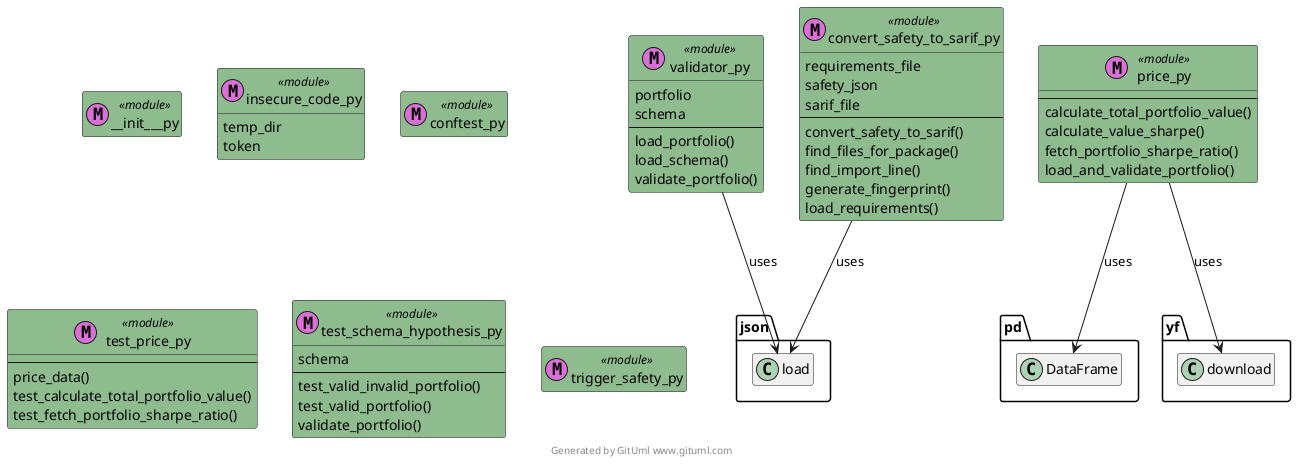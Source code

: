 @startuml
class __init___py <<module>> << (M,orchid) >> #DarkSeaGreen {
}
class validator_py <<module>> << (M,orchid) >> #DarkSeaGreen {
    portfolio
    schema
    ---
    load_portfolio()
    load_schema()
    validate_portfolio()
}

validator_py --> json.load : uses
class __init___py <<module>> << (M,orchid) >> #DarkSeaGreen {
}
class price_py <<module>> << (M,orchid) >> #DarkSeaGreen {
    ---
    calculate_total_portfolio_value()
    calculate_value_sharpe()
    fetch_portfolio_sharpe_ratio()
    load_and_validate_portfolio()
}

price_py --> pd.DataFrame : uses
price_py --> yf.download : uses
class insecure_code_py <<module>> << (M,orchid) >> #DarkSeaGreen {
    temp_dir
    token
}
class conftest_py <<module>> << (M,orchid) >> #DarkSeaGreen {
}
class test_price_py <<module>> << (M,orchid) >> #DarkSeaGreen {
    ---
    price_data()
    test_calculate_total_portfolio_value()
    test_fetch_portfolio_sharpe_ratio()
}
class test_schema_hypothesis_py <<module>> << (M,orchid) >> #DarkSeaGreen {
    schema
    ---
    test_valid_invalid_portfolio()
    test_valid_portfolio()
    validate_portfolio()
}
class convert_safety_to_sarif_py <<module>> << (M,orchid) >> #DarkSeaGreen {
    requirements_file
    safety_json
    sarif_file
    ---
    convert_safety_to_sarif()
    find_files_for_package()
    find_import_line()
    generate_fingerprint()
    load_requirements()
}

convert_safety_to_sarif_py --> json.load : uses
class trigger_safety_py <<module>> << (M,orchid) >> #DarkSeaGreen {
}
center footer Generated by GitUml www.gituml.com
hide empty members

@enduml